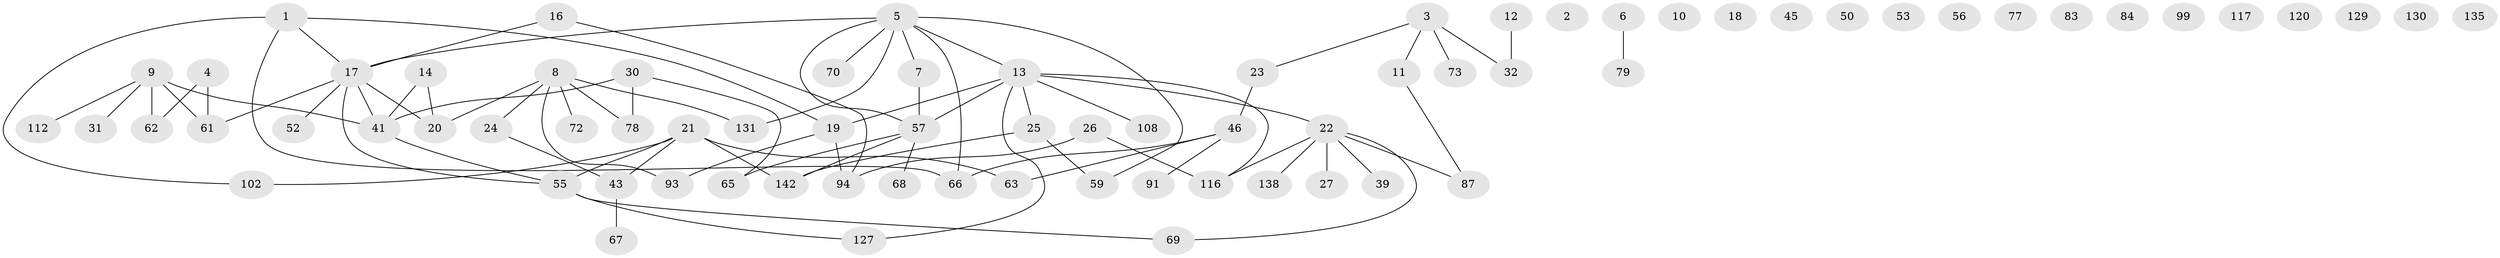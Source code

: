 // original degree distribution, {2: 0.2676056338028169, 0: 0.08450704225352113, 3: 0.2112676056338028, 1: 0.29577464788732394, 5: 0.028169014084507043, 4: 0.09154929577464789, 6: 0.007042253521126761, 7: 0.014084507042253521}
// Generated by graph-tools (version 1.1) at 2025/12/03/09/25 04:12:55]
// undirected, 75 vertices, 81 edges
graph export_dot {
graph [start="1"]
  node [color=gray90,style=filled];
  1 [super="+37+71"];
  2;
  3 [super="+15+35"];
  4 [super="+40+80"];
  5 [super="+95+119+136"];
  6 [super="+28"];
  7 [super="+124+137"];
  8 [super="+48+90+100"];
  9 [super="+85+107"];
  10 [super="+134"];
  11 [super="+113"];
  12 [super="+139"];
  13 [super="+51+115+123"];
  14 [super="+36+140"];
  16 [super="+58"];
  17 [super="+44+122"];
  18;
  19 [super="+38+106+141"];
  20 [super="+64+133"];
  21 [super="+29+82+125"];
  22 [super="+96"];
  23 [super="+74"];
  24 [super="+42"];
  25 [super="+86"];
  26 [super="+49"];
  27 [super="+101"];
  30 [super="+33"];
  31;
  32 [super="+34"];
  39;
  41 [super="+105+114"];
  43 [super="+97"];
  45;
  46 [super="+47"];
  50 [super="+54"];
  52 [super="+60"];
  53 [super="+126"];
  55 [super="+89+98"];
  56 [super="+103"];
  57 [super="+104+118"];
  59 [super="+121"];
  61 [super="+75"];
  62;
  63 [super="+76"];
  65 [super="+111"];
  66 [super="+81+88+128"];
  67;
  68;
  69;
  70;
  72;
  73;
  77;
  78;
  79;
  83;
  84;
  87 [super="+92+110"];
  91;
  93;
  94;
  99;
  102 [super="+109"];
  108;
  112;
  116;
  117;
  120;
  127;
  129;
  130;
  131 [super="+132"];
  135;
  138;
  142;
  1 -- 102;
  1 -- 19;
  1 -- 17;
  1 -- 66;
  3 -- 23;
  3 -- 11;
  3 -- 73;
  3 -- 32;
  4 -- 62;
  4 -- 61;
  5 -- 70;
  5 -- 7;
  5 -- 57;
  5 -- 59;
  5 -- 13;
  5 -- 17;
  5 -- 66;
  5 -- 131;
  6 -- 79;
  7 -- 57;
  8 -- 72;
  8 -- 93;
  8 -- 78;
  8 -- 131;
  8 -- 20;
  8 -- 24;
  9 -- 112;
  9 -- 41;
  9 -- 31;
  9 -- 62;
  9 -- 61;
  11 -- 87;
  12 -- 32;
  13 -- 19;
  13 -- 116;
  13 -- 57;
  13 -- 108;
  13 -- 22;
  13 -- 127;
  13 -- 25;
  14 -- 20;
  14 -- 41;
  16 -- 17;
  16 -- 94;
  17 -- 20;
  17 -- 61;
  17 -- 55;
  17 -- 41;
  17 -- 52;
  19 -- 93;
  19 -- 94;
  21 -- 142;
  21 -- 102;
  21 -- 43;
  21 -- 55;
  21 -- 63;
  22 -- 116;
  22 -- 69;
  22 -- 87;
  22 -- 39;
  22 -- 138;
  22 -- 27;
  23 -- 46;
  24 -- 43;
  25 -- 59;
  25 -- 142;
  26 -- 116;
  26 -- 94;
  30 -- 78;
  30 -- 41;
  30 -- 65;
  41 -- 55;
  43 -- 67;
  46 -- 91;
  46 -- 63;
  46 -- 66;
  55 -- 69;
  55 -- 127;
  57 -- 68;
  57 -- 142;
  57 -- 65;
}
